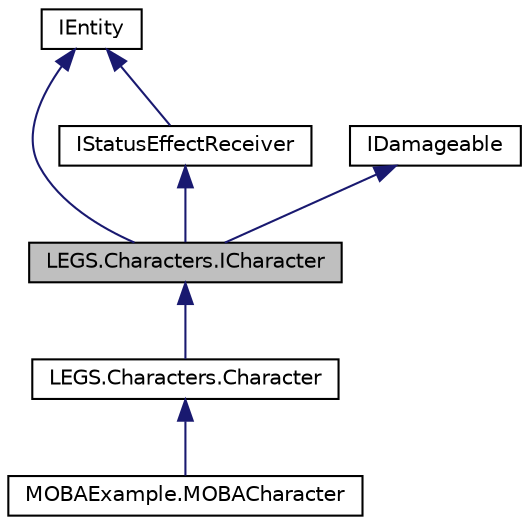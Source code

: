 digraph "LEGS.Characters.ICharacter"
{
 // LATEX_PDF_SIZE
  edge [fontname="Helvetica",fontsize="10",labelfontname="Helvetica",labelfontsize="10"];
  node [fontname="Helvetica",fontsize="10",shape=record];
  Node1 [label="LEGS.Characters.ICharacter",height=0.2,width=0.4,color="black", fillcolor="grey75", style="filled", fontcolor="black",tooltip="For characters that can receive damage & status effects."];
  Node2 -> Node1 [dir="back",color="midnightblue",fontsize="10",style="solid",fontname="Helvetica"];
  Node2 [label="IEntity",height=0.2,width=0.4,color="black", fillcolor="white", style="filled",URL="$interfaceLEGS_1_1IEntity.html",tooltip="Represents a LeGS object. This is the base type for most LeGS types."];
  Node3 -> Node1 [dir="back",color="midnightblue",fontsize="10",style="solid",fontname="Helvetica"];
  Node3 [label="IDamageable",height=0.2,width=0.4,color="black", fillcolor="white", style="filled",URL="$interfaceLEGS_1_1IDamageable.html",tooltip="Represents an object that has health and can receive damage"];
  Node4 -> Node1 [dir="back",color="midnightblue",fontsize="10",style="solid",fontname="Helvetica"];
  Node4 [label="IStatusEffectReceiver",height=0.2,width=0.4,color="black", fillcolor="white", style="filled",URL="$interfaceLEGS_1_1IStatusEffectReceiver.html",tooltip="An IEntity that can have IStatusEffects added and removed"];
  Node2 -> Node4 [dir="back",color="midnightblue",fontsize="10",style="solid",fontname="Helvetica"];
  Node1 -> Node5 [dir="back",color="midnightblue",fontsize="10",style="solid",fontname="Helvetica"];
  Node5 [label="LEGS.Characters.Character",height=0.2,width=0.4,color="black", fillcolor="white", style="filled",URL="$classLEGS_1_1Characters_1_1Character.html",tooltip="Simple class for an ICharacter & IAttributeHolder implementation."];
  Node5 -> Node6 [dir="back",color="midnightblue",fontsize="10",style="solid",fontname="Helvetica"];
  Node6 [label="MOBAExample.MOBACharacter",height=0.2,width=0.4,color="black", fillcolor="white", style="filled",URL="$classMOBAExample_1_1MOBACharacter.html",tooltip=" "];
}
